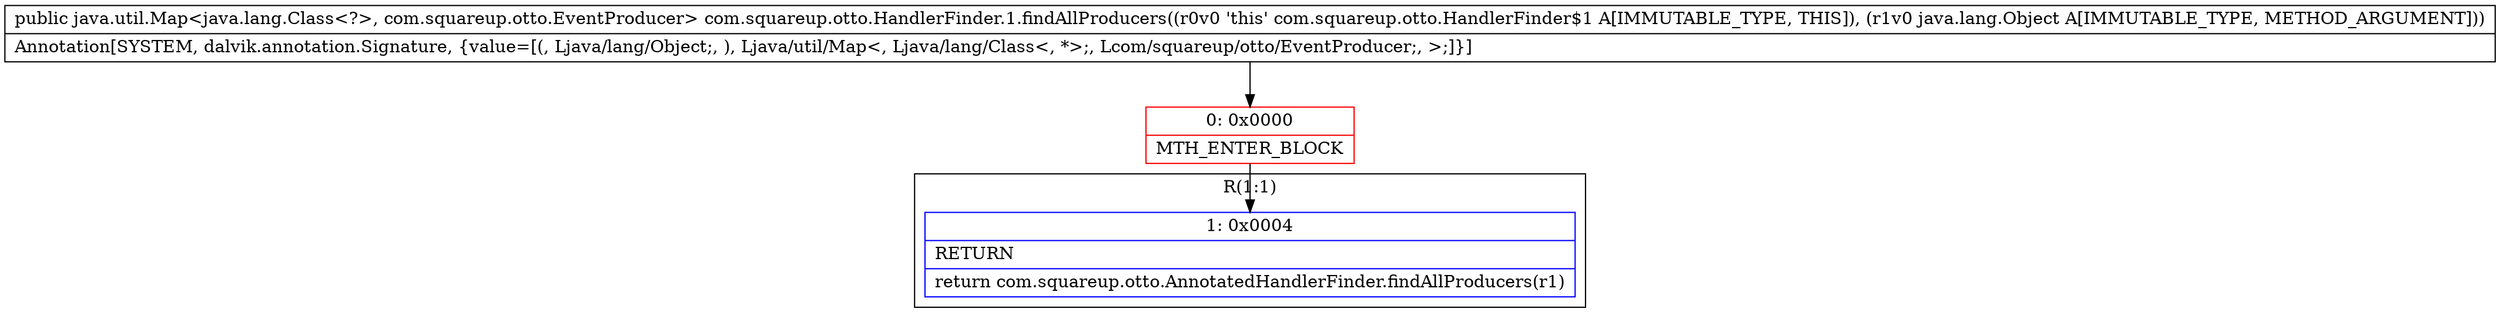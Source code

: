 digraph "CFG forcom.squareup.otto.HandlerFinder.1.findAllProducers(Ljava\/lang\/Object;)Ljava\/util\/Map;" {
subgraph cluster_Region_1496897595 {
label = "R(1:1)";
node [shape=record,color=blue];
Node_1 [shape=record,label="{1\:\ 0x0004|RETURN\l|return com.squareup.otto.AnnotatedHandlerFinder.findAllProducers(r1)\l}"];
}
Node_0 [shape=record,color=red,label="{0\:\ 0x0000|MTH_ENTER_BLOCK\l}"];
MethodNode[shape=record,label="{public java.util.Map\<java.lang.Class\<?\>, com.squareup.otto.EventProducer\> com.squareup.otto.HandlerFinder.1.findAllProducers((r0v0 'this' com.squareup.otto.HandlerFinder$1 A[IMMUTABLE_TYPE, THIS]), (r1v0 java.lang.Object A[IMMUTABLE_TYPE, METHOD_ARGUMENT]))  | Annotation[SYSTEM, dalvik.annotation.Signature, \{value=[(, Ljava\/lang\/Object;, ), Ljava\/util\/Map\<, Ljava\/lang\/Class\<, *\>;, Lcom\/squareup\/otto\/EventProducer;, \>;]\}]\l}"];
MethodNode -> Node_0;
Node_0 -> Node_1;
}

